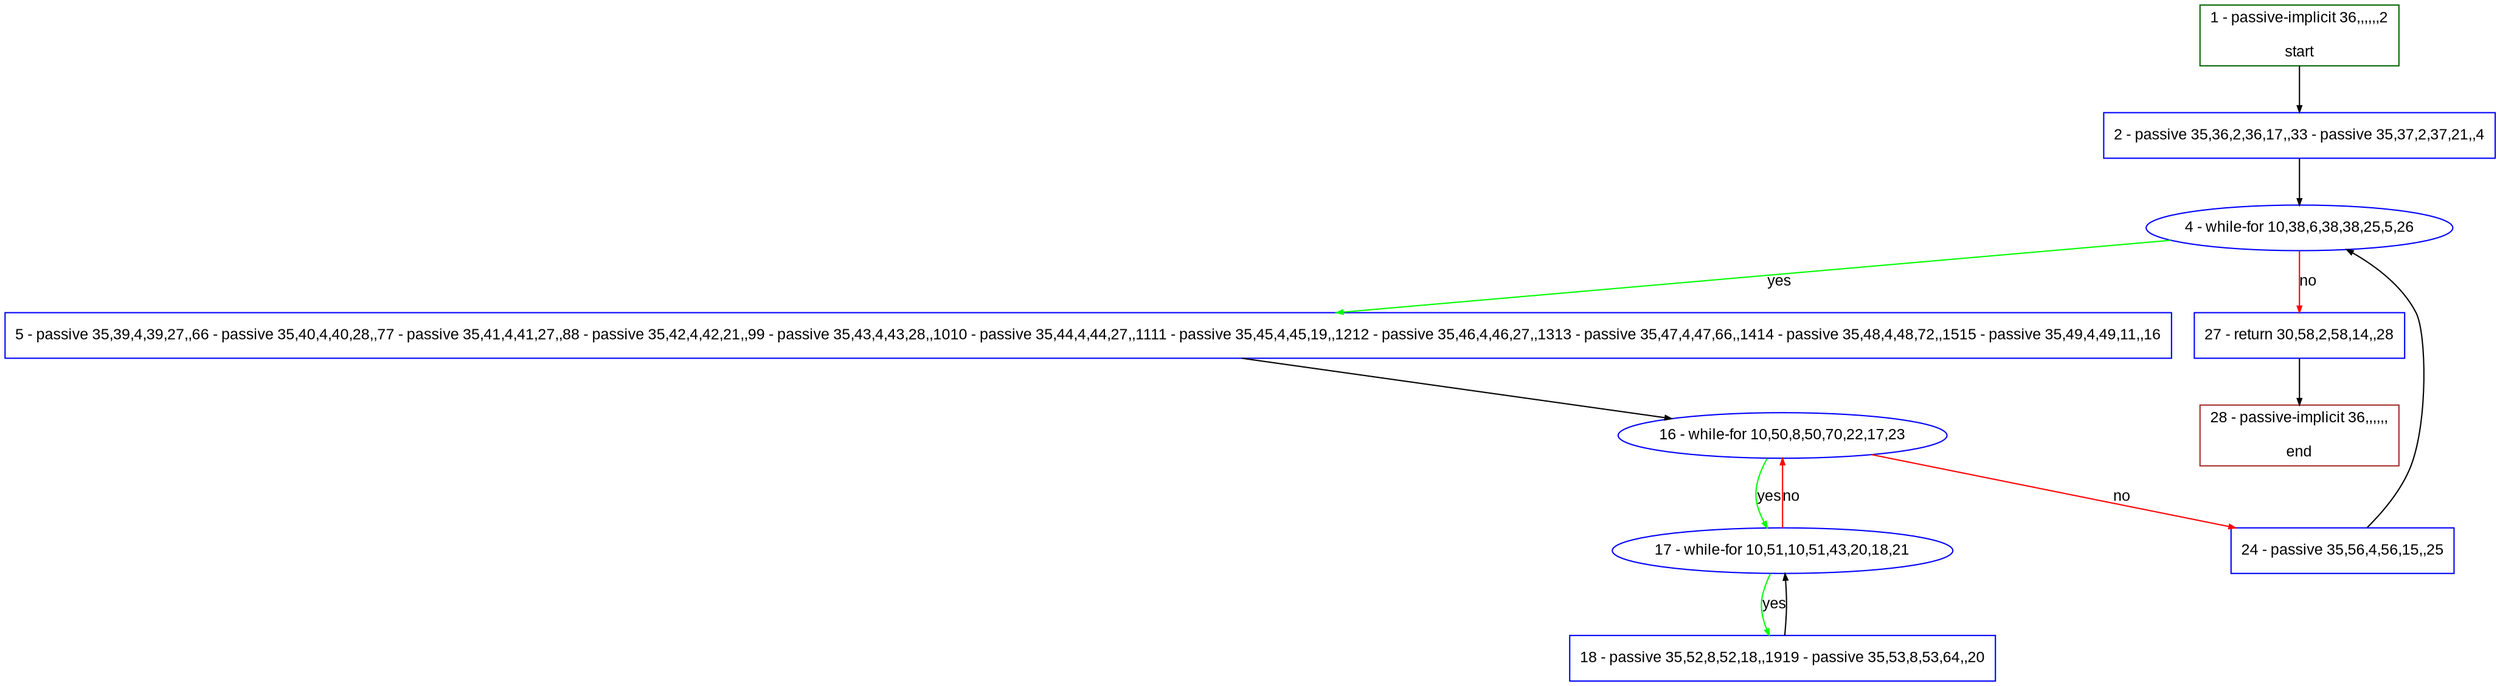 digraph "" {
  graph [pack="true", label="", fontsize="12", packmode="clust", fontname="Arial", fillcolor="#FFFFCC", bgcolor="white", style="rounded,filled", compound="true"];
  node [node_initialized="no", label="", color="grey", fontsize="12", fillcolor="white", fontname="Arial", style="filled", shape="rectangle", compound="true", fixedsize="false"];
  edge [fontcolor="black", arrowhead="normal", arrowtail="none", arrowsize="0.5", ltail="", label="", color="black", fontsize="12", lhead="", fontname="Arial", dir="forward", compound="true"];
  __N1 [label="2 - passive 35,36,2,36,17,,33 - passive 35,37,2,37,21,,4", color="#0000ff", fillcolor="#ffffff", style="filled", shape="box"];
  __N2 [label="1 - passive-implicit 36,,,,,,2\n\nstart", color="#006400", fillcolor="#ffffff", style="filled", shape="box"];
  __N3 [label="4 - while-for 10,38,6,38,38,25,5,26", color="#0000ff", fillcolor="#ffffff", style="filled", shape="oval"];
  __N4 [label="5 - passive 35,39,4,39,27,,66 - passive 35,40,4,40,28,,77 - passive 35,41,4,41,27,,88 - passive 35,42,4,42,21,,99 - passive 35,43,4,43,28,,1010 - passive 35,44,4,44,27,,1111 - passive 35,45,4,45,19,,1212 - passive 35,46,4,46,27,,1313 - passive 35,47,4,47,66,,1414 - passive 35,48,4,48,72,,1515 - passive 35,49,4,49,11,,16", color="#0000ff", fillcolor="#ffffff", style="filled", shape="box"];
  __N5 [label="27 - return 30,58,2,58,14,,28", color="#0000ff", fillcolor="#ffffff", style="filled", shape="box"];
  __N6 [label="16 - while-for 10,50,8,50,70,22,17,23", color="#0000ff", fillcolor="#ffffff", style="filled", shape="oval"];
  __N7 [label="17 - while-for 10,51,10,51,43,20,18,21", color="#0000ff", fillcolor="#ffffff", style="filled", shape="oval"];
  __N8 [label="24 - passive 35,56,4,56,15,,25", color="#0000ff", fillcolor="#ffffff", style="filled", shape="box"];
  __N9 [label="18 - passive 35,52,8,52,18,,1919 - passive 35,53,8,53,64,,20", color="#0000ff", fillcolor="#ffffff", style="filled", shape="box"];
  __N10 [label="28 - passive-implicit 36,,,,,,\n\nend", color="#a52a2a", fillcolor="#ffffff", style="filled", shape="box"];
  __N2 -> __N1 [arrowhead="normal", arrowtail="none", color="#000000", label="", dir="forward"];
  __N1 -> __N3 [arrowhead="normal", arrowtail="none", color="#000000", label="", dir="forward"];
  __N3 -> __N4 [arrowhead="normal", arrowtail="none", color="#00ff00", label="yes", dir="forward"];
  __N3 -> __N5 [arrowhead="normal", arrowtail="none", color="#ff0000", label="no", dir="forward"];
  __N4 -> __N6 [arrowhead="normal", arrowtail="none", color="#000000", label="", dir="forward"];
  __N6 -> __N7 [arrowhead="normal", arrowtail="none", color="#00ff00", label="yes", dir="forward"];
  __N7 -> __N6 [arrowhead="normal", arrowtail="none", color="#ff0000", label="no", dir="forward"];
  __N6 -> __N8 [arrowhead="normal", arrowtail="none", color="#ff0000", label="no", dir="forward"];
  __N7 -> __N9 [arrowhead="normal", arrowtail="none", color="#00ff00", label="yes", dir="forward"];
  __N9 -> __N7 [arrowhead="normal", arrowtail="none", color="#000000", label="", dir="forward"];
  __N8 -> __N3 [arrowhead="normal", arrowtail="none", color="#000000", label="", dir="forward"];
  __N5 -> __N10 [arrowhead="normal", arrowtail="none", color="#000000", label="", dir="forward"];
}
